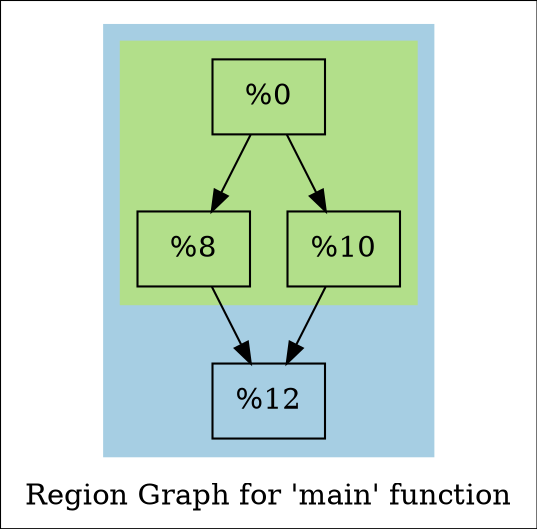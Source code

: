 digraph "Region Graph for 'main' function" {
	label="Region Graph for 'main' function";

	Node0xf322a0 [shape=record,label="{%0}"];
	Node0xf322a0 -> Node0xf31950;
	Node0xf322a0 -> Node0xf30b30;
	Node0xf31950 [shape=record,label="{%8}"];
	Node0xf31950 -> Node0xf30e50;
	Node0xf30e50 [shape=record,label="{%12}"];
	Node0xf30b30 [shape=record,label="{%10}"];
	Node0xf30b30 -> Node0xf30e50;
	colorscheme = "paired12"
        subgraph cluster_0xf33480 {
          label = "";
          style = filled;
          color = 1
          subgraph cluster_0xf0a190 {
            label = "";
            style = filled;
            color = 3
            Node0xf322a0;
            Node0xf31950;
            Node0xf30b30;
          }
          Node0xf30e50;
        }
}
